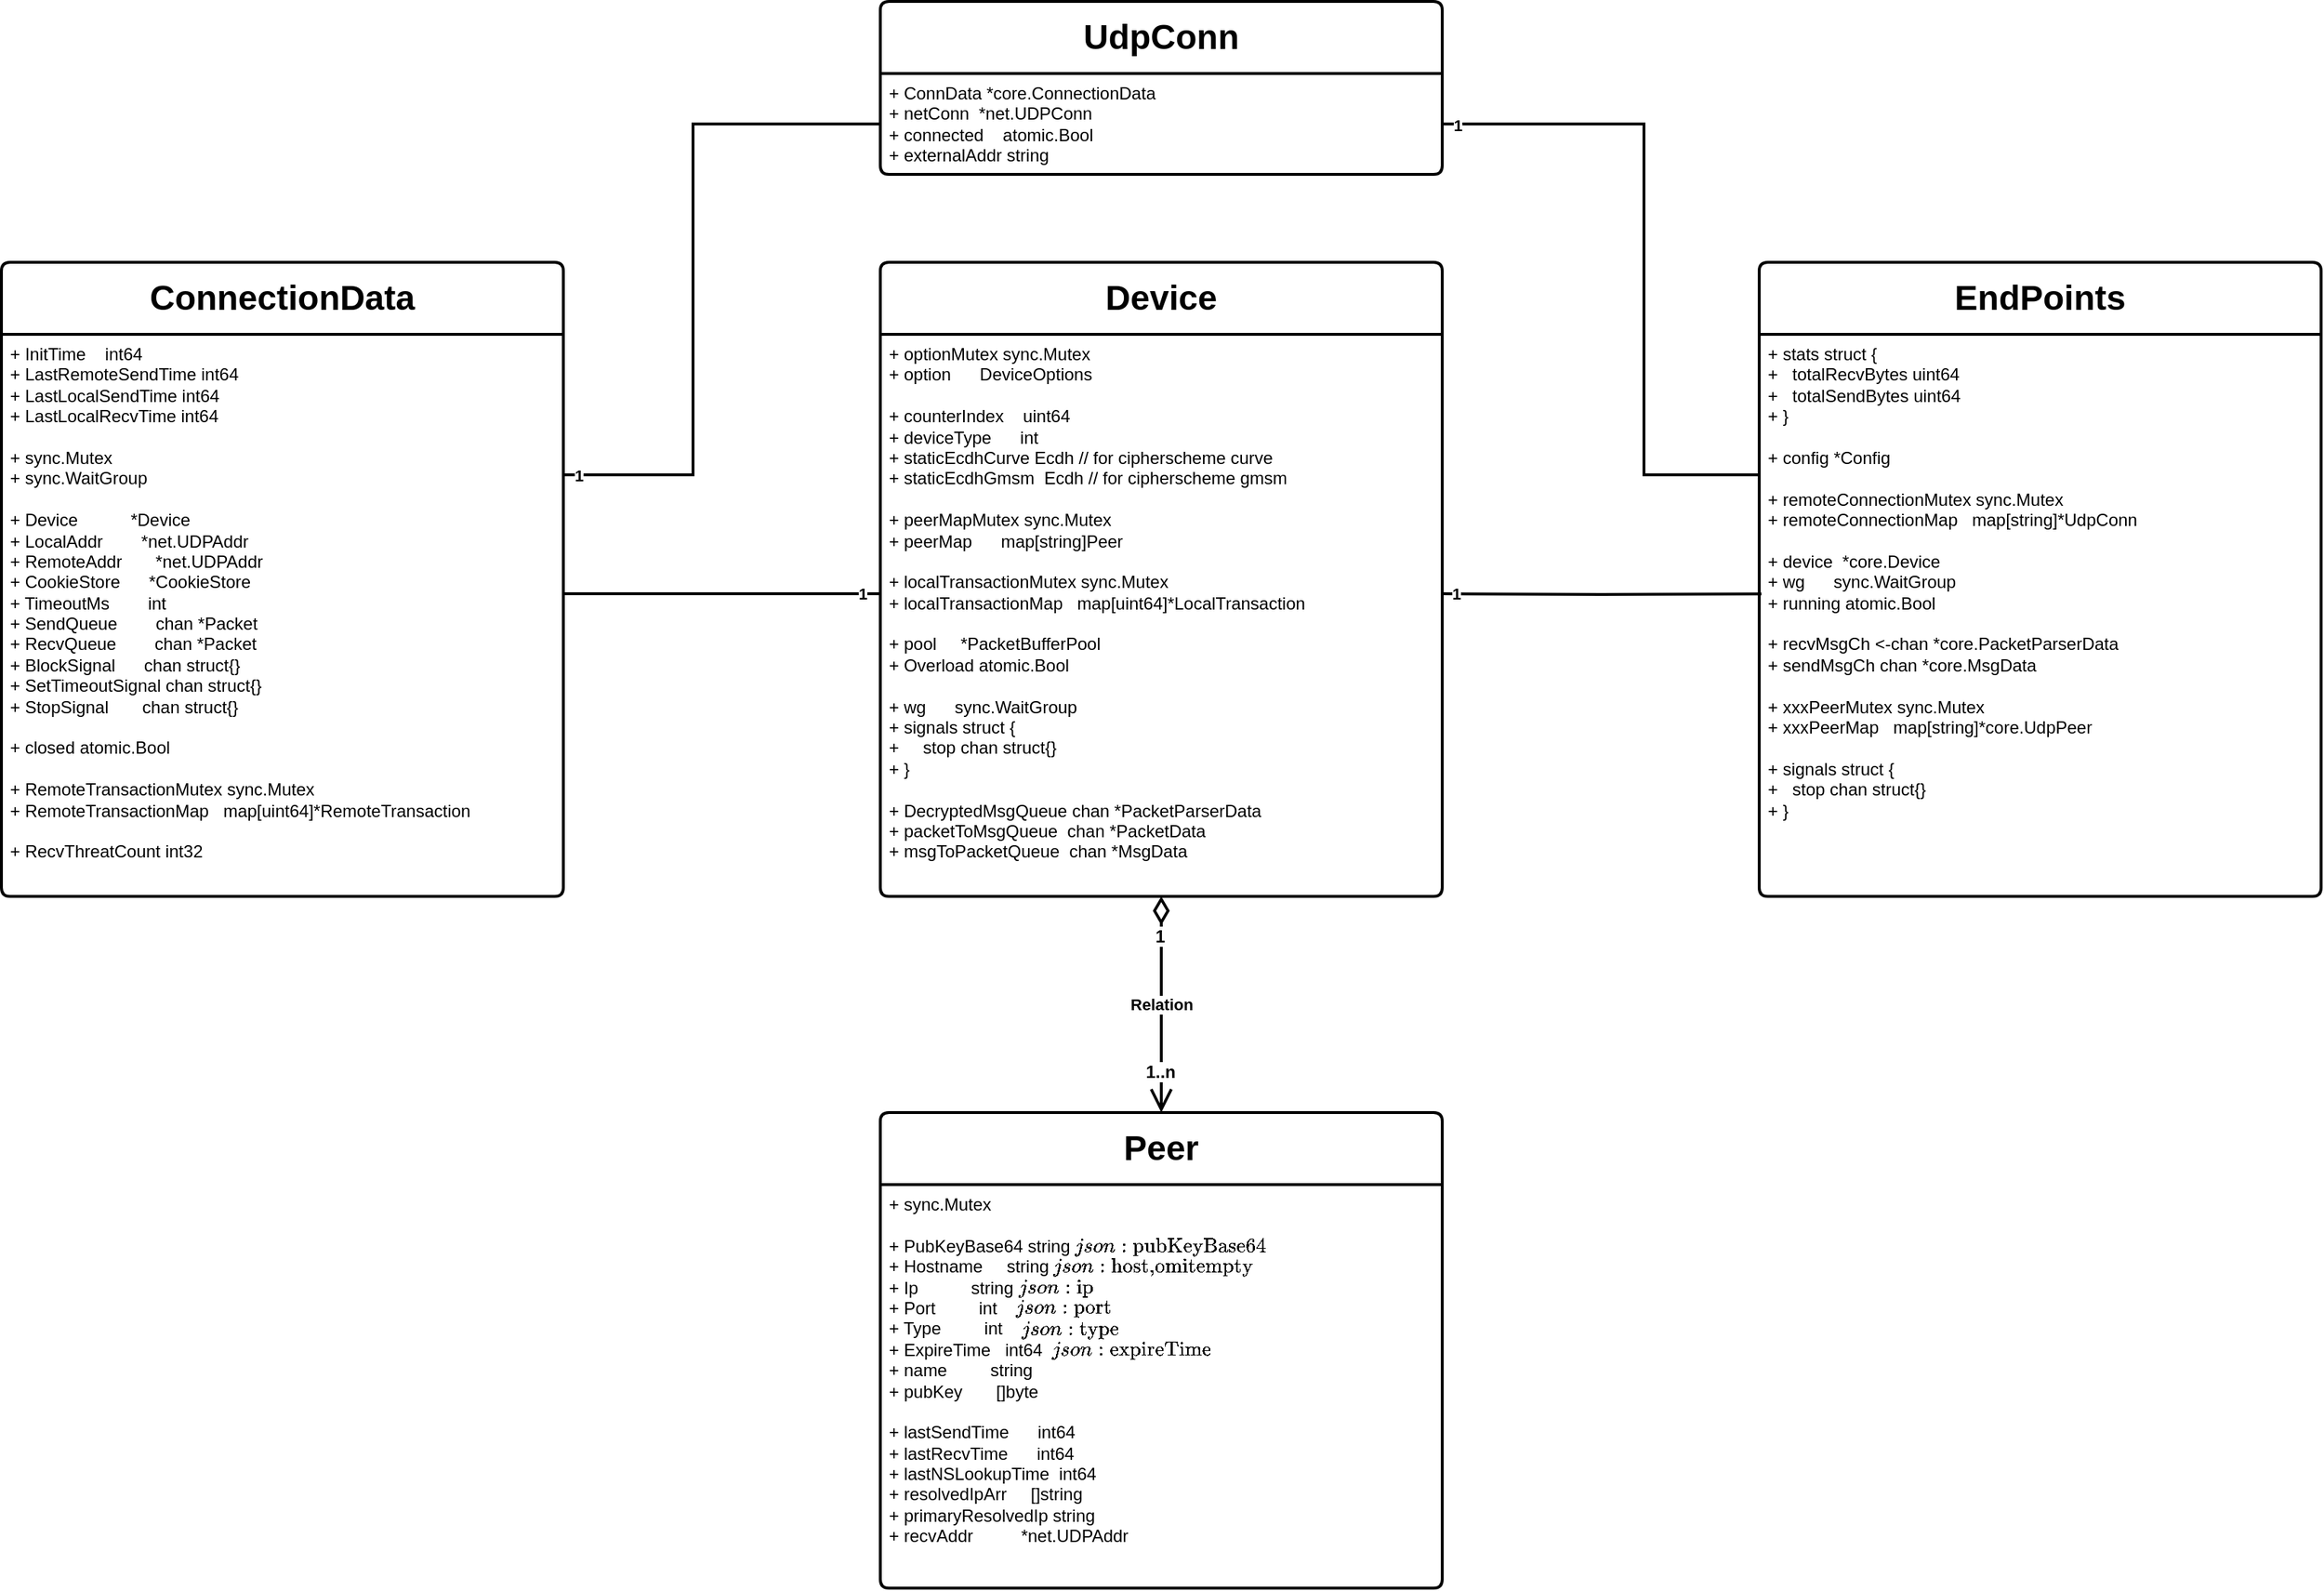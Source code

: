 <mxfile version="27.1.4" pages="3">
  <diagram name="existing architectrure" id="fGJeN8V92Lidl0LPt1Ot">
    <mxGraphModel dx="2220" dy="1223" grid="1" gridSize="10" guides="1" tooltips="1" connect="1" arrows="1" fold="1" page="1" pageScale="1" pageWidth="4681" pageHeight="3300" math="0" shadow="0">
      <root>
        <mxCell id="0" />
        <mxCell id="1" parent="0" />
        <mxCell id="aG8UcZv4t0vJflEihgxj-1" value="&lt;b&gt;&lt;font style=&quot;font-size: 24px;&quot;&gt;ConnectionData&lt;/font&gt;&lt;/b&gt;" style="swimlane;childLayout=stackLayout;horizontal=1;startSize=50;horizontalStack=0;rounded=1;fontSize=14;fontStyle=0;strokeWidth=2;resizeParent=0;resizeLast=1;shadow=0;dashed=0;align=center;arcSize=4;whiteSpace=wrap;html=1;" parent="1" vertex="1">
          <mxGeometry x="640" y="500" width="390" height="440" as="geometry" />
        </mxCell>
        <mxCell id="aG8UcZv4t0vJflEihgxj-2" value="&lt;font style=&quot;font-size: 12px;&quot;&gt;+ InitTime&amp;nbsp; &amp;nbsp; int64&lt;br&gt;+ LastRemoteSendTime int64&lt;br&gt;+ LastLocalSendTime int64&lt;/font&gt;&lt;div&gt;&lt;font style=&quot;font-size: 12px;&quot;&gt;+ LastLocalRecvTime int64&lt;/font&gt;&lt;/div&gt;&lt;div&gt;&lt;font style=&quot;font-size: 12px;&quot;&gt;&lt;br&gt;&lt;/font&gt;&lt;/div&gt;&lt;div&gt;&lt;font style=&quot;&quot;&gt;&lt;div style=&quot;&quot;&gt;+ sync.Mutex&lt;/div&gt;&lt;div style=&quot;&quot;&gt;+ sync.WaitGroup&lt;/div&gt;&lt;div style=&quot;&quot;&gt;&lt;br&gt;&lt;/div&gt;&lt;div style=&quot;&quot;&gt;+ Device&amp;nbsp; &amp;nbsp; &amp;nbsp; &amp;nbsp; &amp;nbsp; &amp;nbsp;*Device&lt;/div&gt;&lt;div style=&quot;&quot;&gt;+ LocalAddr&amp;nbsp; &amp;nbsp; &amp;nbsp; &amp;nbsp; *net.UDPAddr&lt;/div&gt;&lt;div style=&quot;&quot;&gt;+ RemoteAddr&amp;nbsp; &amp;nbsp; &amp;nbsp; &amp;nbsp;*net.UDPAddr&lt;/div&gt;&lt;div style=&quot;&quot;&gt;+ CookieStore&amp;nbsp; &amp;nbsp; &amp;nbsp; *CookieStore&lt;/div&gt;&lt;div style=&quot;&quot;&gt;+ TimeoutMs&amp;nbsp; &amp;nbsp; &amp;nbsp; &amp;nbsp; int&lt;/div&gt;&lt;div style=&quot;&quot;&gt;+ SendQueue&amp;nbsp; &amp;nbsp; &amp;nbsp; &amp;nbsp; chan *Packet&lt;/div&gt;&lt;div style=&quot;&quot;&gt;+ RecvQueue&amp;nbsp; &amp;nbsp; &amp;nbsp; &amp;nbsp; chan *Packet&lt;/div&gt;&lt;div style=&quot;&quot;&gt;+ BlockSignal&amp;nbsp; &amp;nbsp; &amp;nbsp; chan struct{}&lt;/div&gt;&lt;div style=&quot;&quot;&gt;+ SetTimeoutSignal chan struct{}&lt;/div&gt;&lt;div style=&quot;&quot;&gt;+ StopSignal&amp;nbsp; &amp;nbsp; &amp;nbsp; &amp;nbsp;chan struct{}&lt;/div&gt;&lt;div style=&quot;&quot;&gt;&lt;br&gt;&lt;/div&gt;&lt;div style=&quot;&quot;&gt;+ closed atomic.Bool&lt;/div&gt;&lt;div style=&quot;&quot;&gt;&lt;br&gt;&lt;/div&gt;&lt;div style=&quot;&quot;&gt;+ RemoteTransactionMutex sync.Mutex&lt;/div&gt;&lt;div style=&quot;&quot;&gt;+ RemoteTransactionMap&amp;nbsp; &amp;nbsp;map[uint64]*RemoteTransaction&lt;/div&gt;&lt;div style=&quot;&quot;&gt;&lt;br&gt;&lt;/div&gt;&lt;div style=&quot;&quot;&gt;+ RecvThreatCount int32&lt;/div&gt;&lt;/font&gt;&lt;/div&gt;" style="align=left;strokeColor=none;fillColor=none;spacingLeft=4;spacingRight=4;fontSize=12;verticalAlign=top;resizable=0;rotatable=0;part=1;html=1;whiteSpace=wrap;" parent="aG8UcZv4t0vJflEihgxj-1" vertex="1">
          <mxGeometry y="50" width="390" height="390" as="geometry" />
        </mxCell>
        <mxCell id="dzqzgqo6WXaDwN_nYjMx-5" value="&lt;b&gt;&lt;font style=&quot;font-size: 24px;&quot;&gt;Device&lt;/font&gt;&lt;/b&gt;" style="swimlane;childLayout=stackLayout;horizontal=1;startSize=50;horizontalStack=0;rounded=1;fontSize=14;fontStyle=0;strokeWidth=2;resizeParent=0;resizeLast=1;shadow=0;dashed=0;align=center;arcSize=4;whiteSpace=wrap;html=1;" vertex="1" parent="1">
          <mxGeometry x="1250" y="500" width="390" height="440" as="geometry" />
        </mxCell>
        <mxCell id="dzqzgqo6WXaDwN_nYjMx-6" value="&lt;div&gt;+ optionMutex sync.Mutex&lt;/div&gt;&lt;div&gt;+ option&amp;nbsp; &amp;nbsp; &amp;nbsp; DeviceOptions&lt;/div&gt;&lt;div&gt;&lt;br&gt;&lt;/div&gt;&lt;div&gt;+ counterIndex&amp;nbsp; &amp;nbsp; uint64&lt;/div&gt;&lt;div&gt;+ deviceType&amp;nbsp; &amp;nbsp; &amp;nbsp; int&lt;/div&gt;&lt;div&gt;+ staticEcdhCurve Ecdh // for cipherscheme curve&lt;/div&gt;&lt;div&gt;+ staticEcdhGmsm&amp;nbsp; Ecdh // for cipherscheme gmsm&lt;/div&gt;&lt;div&gt;&lt;br&gt;&lt;/div&gt;&lt;div&gt;+ peerMapMutex sync.Mutex&lt;/div&gt;&lt;div&gt;+ peerMap&amp;nbsp; &amp;nbsp; &amp;nbsp; map[string]Peer&lt;/div&gt;&lt;div&gt;&lt;br&gt;&lt;/div&gt;&lt;div&gt;+ localTransactionMutex sync.Mutex&lt;/div&gt;&lt;div&gt;+ localTransactionMap&amp;nbsp; &amp;nbsp;map[uint64]*LocalTransaction&lt;/div&gt;&lt;div&gt;&lt;br&gt;&lt;/div&gt;&lt;div&gt;+ pool&amp;nbsp; &amp;nbsp; &amp;nbsp;*PacketBufferPool&lt;/div&gt;&lt;div&gt;+ Overload atomic.Bool&lt;/div&gt;&lt;div&gt;&lt;br&gt;&lt;/div&gt;&lt;div&gt;+ wg&amp;nbsp; &amp;nbsp; &amp;nbsp; sync.WaitGroup&lt;/div&gt;&lt;div&gt;+ signals struct {&lt;/div&gt;&lt;div&gt;+&amp;nbsp; &amp;nbsp; &amp;nbsp;stop chan struct{}&lt;/div&gt;&lt;div&gt;+ }&lt;/div&gt;&lt;div&gt;&lt;br&gt;&lt;/div&gt;&lt;div&gt;+ DecryptedMsgQueue chan *PacketParserData&lt;/div&gt;&lt;div&gt;+ packetToMsgQueue&amp;nbsp; chan *PacketData&lt;/div&gt;&lt;div&gt;+ msgToPacketQueue&amp;nbsp; chan *MsgData&lt;/div&gt;" style="align=left;strokeColor=none;fillColor=none;spacingLeft=4;spacingRight=4;fontSize=12;verticalAlign=top;resizable=0;rotatable=0;part=1;html=1;whiteSpace=wrap;" vertex="1" parent="dzqzgqo6WXaDwN_nYjMx-5">
          <mxGeometry y="50" width="390" height="390" as="geometry" />
        </mxCell>
        <mxCell id="dzqzgqo6WXaDwN_nYjMx-7" value="&lt;b&gt;&lt;font style=&quot;font-size: 24px;&quot;&gt;Peer&lt;/font&gt;&lt;/b&gt;" style="swimlane;childLayout=stackLayout;horizontal=1;startSize=50;horizontalStack=0;rounded=1;fontSize=14;fontStyle=0;strokeWidth=2;resizeParent=0;resizeLast=1;shadow=0;dashed=0;align=center;arcSize=4;whiteSpace=wrap;html=1;" vertex="1" parent="1">
          <mxGeometry x="1250" y="1090" width="390" height="330" as="geometry" />
        </mxCell>
        <mxCell id="dzqzgqo6WXaDwN_nYjMx-8" value="&lt;div&gt;+ sync.Mutex&lt;/div&gt;&lt;div&gt;&lt;br&gt;&lt;/div&gt;&lt;div&gt;+ PubKeyBase64 string `json:&quot;pubKeyBase64&quot;`&lt;/div&gt;&lt;div&gt;+ Hostname&amp;nbsp; &amp;nbsp; &amp;nbsp;string `json:&quot;host,omitempty&quot;`&lt;/div&gt;&lt;div&gt;+ Ip&amp;nbsp; &amp;nbsp; &amp;nbsp; &amp;nbsp; &amp;nbsp; &amp;nbsp;string `json:&quot;ip&quot;`&lt;/div&gt;&lt;div&gt;+ Port&amp;nbsp; &amp;nbsp; &amp;nbsp; &amp;nbsp; &amp;nbsp;int&amp;nbsp; &amp;nbsp; `json:&quot;port&quot;`&lt;/div&gt;&lt;div&gt;+ Type&amp;nbsp; &amp;nbsp; &amp;nbsp; &amp;nbsp; &amp;nbsp;int&amp;nbsp; &amp;nbsp; `json:&quot;type&quot;`&lt;/div&gt;&lt;div&gt;+ ExpireTime&amp;nbsp; &amp;nbsp;int64&amp;nbsp; `json:&quot;expireTime&quot;`&lt;/div&gt;&lt;div&gt;+ name&amp;nbsp; &amp;nbsp; &amp;nbsp; &amp;nbsp; &amp;nbsp;string&lt;/div&gt;&lt;div&gt;+ pubKey&amp;nbsp; &amp;nbsp; &amp;nbsp; &amp;nbsp;[]byte&lt;/div&gt;&lt;div&gt;&lt;br&gt;&lt;/div&gt;&lt;div&gt;+ lastSendTime&amp;nbsp; &amp;nbsp; &amp;nbsp; int64&lt;/div&gt;&lt;div&gt;+ lastRecvTime&amp;nbsp; &amp;nbsp; &amp;nbsp; int64&lt;/div&gt;&lt;div&gt;+ lastNSLookupTime&amp;nbsp; int64&lt;/div&gt;&lt;div&gt;+ resolvedIpArr&amp;nbsp; &amp;nbsp; &amp;nbsp;[]string&lt;/div&gt;&lt;div&gt;+ primaryResolvedIp string&lt;/div&gt;&lt;div&gt;+ recvAddr&amp;nbsp; &amp;nbsp; &amp;nbsp; &amp;nbsp; &amp;nbsp; *net.UDPAddr&lt;/div&gt;" style="align=left;strokeColor=none;fillColor=none;spacingLeft=4;spacingRight=4;fontSize=12;verticalAlign=top;resizable=0;rotatable=0;part=1;html=1;whiteSpace=wrap;" vertex="1" parent="dzqzgqo6WXaDwN_nYjMx-7">
          <mxGeometry y="50" width="390" height="280" as="geometry" />
        </mxCell>
        <mxCell id="dzqzgqo6WXaDwN_nYjMx-15" value="&lt;b&gt;Relation&lt;/b&gt;" style="endArrow=open;html=1;endSize=12;startArrow=diamondThin;startSize=14;startFill=0;edgeStyle=orthogonalEdgeStyle;rounded=0;entryX=0.5;entryY=0;entryDx=0;entryDy=0;exitX=0.5;exitY=1;exitDx=0;exitDy=0;strokeWidth=2;" edge="1" parent="1" source="dzqzgqo6WXaDwN_nYjMx-6" target="dzqzgqo6WXaDwN_nYjMx-7">
          <mxGeometry relative="1" as="geometry">
            <mxPoint x="1080" y="820" as="sourcePoint" />
            <mxPoint x="1240" y="820" as="targetPoint" />
          </mxGeometry>
        </mxCell>
        <mxCell id="dzqzgqo6WXaDwN_nYjMx-16" value="&lt;b&gt;&lt;font style=&quot;font-size: 12px;&quot;&gt;1&lt;/font&gt;&lt;/b&gt;" style="edgeLabel;resizable=0;html=1;align=left;verticalAlign=top;" connectable="0" vertex="1" parent="dzqzgqo6WXaDwN_nYjMx-15">
          <mxGeometry x="-1" relative="1" as="geometry">
            <mxPoint x="-6" y="14" as="offset" />
          </mxGeometry>
        </mxCell>
        <mxCell id="dzqzgqo6WXaDwN_nYjMx-17" value="&lt;font style=&quot;font-size: 12px;&quot;&gt;&lt;b&gt;1..n&lt;/b&gt;&lt;/font&gt;" style="edgeLabel;resizable=0;html=1;align=right;verticalAlign=top;" connectable="0" vertex="1" parent="dzqzgqo6WXaDwN_nYjMx-15">
          <mxGeometry x="1" relative="1" as="geometry">
            <mxPoint x="10" y="-42" as="offset" />
          </mxGeometry>
        </mxCell>
        <mxCell id="dzqzgqo6WXaDwN_nYjMx-19" value="&lt;span style=&quot;font-size: 24px;&quot;&gt;&lt;b&gt;EndPoints&lt;/b&gt;&lt;/span&gt;" style="swimlane;childLayout=stackLayout;horizontal=1;startSize=50;horizontalStack=0;rounded=1;fontSize=14;fontStyle=0;strokeWidth=2;resizeParent=0;resizeLast=1;shadow=0;dashed=0;align=center;arcSize=4;whiteSpace=wrap;html=1;" vertex="1" parent="1">
          <mxGeometry x="1860" y="500" width="390" height="440" as="geometry" />
        </mxCell>
        <mxCell id="dzqzgqo6WXaDwN_nYjMx-20" value="&lt;div&gt;+ stats struct {&lt;/div&gt;&lt;div&gt;+&amp;nbsp; &amp;nbsp;totalRecvBytes uint64&lt;/div&gt;&lt;div&gt;+&amp;nbsp; &amp;nbsp;totalSendBytes uint64&lt;/div&gt;&lt;div&gt;+ }&lt;/div&gt;&lt;div&gt;&lt;br&gt;&lt;/div&gt;&lt;div&gt;+ config *Config&lt;/div&gt;&lt;div&gt;&lt;br&gt;&lt;/div&gt;&lt;div&gt;&lt;div&gt;+ remoteConnectionMutex sync.Mutex&lt;/div&gt;&lt;div&gt;+ remoteConnectionMap&amp;nbsp; &amp;nbsp;map[string]*UdpConn&lt;/div&gt;&lt;/div&gt;&lt;div&gt;&lt;br&gt;&lt;/div&gt;&lt;div&gt;+ device&amp;nbsp; *core.Device&lt;/div&gt;&lt;div&gt;+ wg&amp;nbsp; &amp;nbsp; &amp;nbsp; sync.WaitGroup&lt;/div&gt;&lt;div&gt;+ running atomic.Bool&lt;/div&gt;&lt;div&gt;&lt;br&gt;&lt;/div&gt;&lt;div&gt;+ recvMsgCh &amp;lt;-chan *core.PacketParserData&lt;/div&gt;&lt;div&gt;+ sendMsgCh chan *core.MsgData&lt;/div&gt;&lt;div&gt;&lt;br&gt;&lt;/div&gt;&lt;div&gt;+ xxxPeerMutex sync.Mutex&lt;/div&gt;&lt;div&gt;+ xxxPeerMap&amp;nbsp; &amp;nbsp;map[string]*core.UdpPeer&lt;/div&gt;&lt;div&gt;&lt;br&gt;&lt;/div&gt;&lt;div&gt;+ signals struct {&lt;/div&gt;&lt;div&gt;+&amp;nbsp; &amp;nbsp;stop chan struct{}&lt;/div&gt;&lt;div&gt;+ }&lt;/div&gt;" style="align=left;strokeColor=none;fillColor=none;spacingLeft=4;spacingRight=4;fontSize=12;verticalAlign=top;resizable=0;rotatable=0;part=1;html=1;whiteSpace=wrap;" vertex="1" parent="dzqzgqo6WXaDwN_nYjMx-19">
          <mxGeometry y="50" width="390" height="390" as="geometry" />
        </mxCell>
        <mxCell id="dzqzgqo6WXaDwN_nYjMx-36" value="" style="endArrow=none;html=1;edgeStyle=orthogonalEdgeStyle;rounded=0;entryX=0.004;entryY=0.462;entryDx=0;entryDy=0;entryPerimeter=0;strokeWidth=2;" edge="1" parent="1" target="dzqzgqo6WXaDwN_nYjMx-20">
          <mxGeometry relative="1" as="geometry">
            <mxPoint x="1640" y="730" as="sourcePoint" />
            <mxPoint x="1820" y="950" as="targetPoint" />
          </mxGeometry>
        </mxCell>
        <mxCell id="dzqzgqo6WXaDwN_nYjMx-37" value="&lt;b&gt;1&lt;/b&gt;" style="edgeLabel;resizable=0;html=1;align=left;verticalAlign=bottom;" connectable="0" vertex="1" parent="dzqzgqo6WXaDwN_nYjMx-36">
          <mxGeometry x="-1" relative="1" as="geometry">
            <mxPoint x="5" y="8" as="offset" />
          </mxGeometry>
        </mxCell>
        <mxCell id="dzqzgqo6WXaDwN_nYjMx-39" value="" style="endArrow=none;html=1;edgeStyle=orthogonalEdgeStyle;rounded=0;strokeWidth=2;" edge="1" parent="1">
          <mxGeometry relative="1" as="geometry">
            <mxPoint x="1030" y="730" as="sourcePoint" />
            <mxPoint x="1250" y="730" as="targetPoint" />
          </mxGeometry>
        </mxCell>
        <mxCell id="dzqzgqo6WXaDwN_nYjMx-40" value="&lt;b&gt;1&lt;/b&gt;" style="edgeLabel;resizable=0;html=1;align=left;verticalAlign=bottom;" connectable="0" vertex="1" parent="dzqzgqo6WXaDwN_nYjMx-39">
          <mxGeometry x="-1" relative="1" as="geometry">
            <mxPoint x="203" y="8" as="offset" />
          </mxGeometry>
        </mxCell>
        <mxCell id="dzqzgqo6WXaDwN_nYjMx-41" value="&lt;span style=&quot;font-size: 24px;&quot;&gt;&lt;b&gt;UdpConn&lt;/b&gt;&lt;/span&gt;" style="swimlane;childLayout=stackLayout;horizontal=1;startSize=50;horizontalStack=0;rounded=1;fontSize=14;fontStyle=0;strokeWidth=2;resizeParent=0;resizeLast=1;shadow=0;dashed=0;align=center;arcSize=4;whiteSpace=wrap;html=1;" vertex="1" parent="1">
          <mxGeometry x="1250" y="319" width="390" height="120" as="geometry" />
        </mxCell>
        <mxCell id="dzqzgqo6WXaDwN_nYjMx-42" value="&lt;div&gt;+ ConnData *core.ConnectionData&lt;/div&gt;&lt;div&gt;+ netConn&amp;nbsp; *net.UDPConn&lt;/div&gt;&lt;div&gt;+ connected&amp;nbsp; &amp;nbsp; atomic.Bool&lt;/div&gt;&lt;div&gt;+ externalAddr string&lt;/div&gt;" style="align=left;strokeColor=none;fillColor=none;spacingLeft=4;spacingRight=4;fontSize=12;verticalAlign=top;resizable=0;rotatable=0;part=1;html=1;whiteSpace=wrap;" vertex="1" parent="dzqzgqo6WXaDwN_nYjMx-41">
          <mxGeometry y="50" width="390" height="70" as="geometry" />
        </mxCell>
        <mxCell id="dzqzgqo6WXaDwN_nYjMx-48" value="" style="endArrow=none;html=1;edgeStyle=orthogonalEdgeStyle;rounded=0;entryX=0;entryY=0.25;entryDx=0;entryDy=0;strokeWidth=2;exitX=1;exitY=0.5;exitDx=0;exitDy=0;" edge="1" parent="1" source="dzqzgqo6WXaDwN_nYjMx-42" target="dzqzgqo6WXaDwN_nYjMx-20">
          <mxGeometry relative="1" as="geometry">
            <mxPoint x="1670" y="360" as="sourcePoint" />
            <mxPoint x="1892" y="360" as="targetPoint" />
            <Array as="points">
              <mxPoint x="1780" y="404" />
              <mxPoint x="1780" y="648" />
            </Array>
          </mxGeometry>
        </mxCell>
        <mxCell id="dzqzgqo6WXaDwN_nYjMx-49" value="&lt;b&gt;1&lt;/b&gt;" style="edgeLabel;resizable=0;html=1;align=left;verticalAlign=bottom;" connectable="0" vertex="1" parent="dzqzgqo6WXaDwN_nYjMx-48">
          <mxGeometry x="-1" relative="1" as="geometry">
            <mxPoint x="6" y="9" as="offset" />
          </mxGeometry>
        </mxCell>
        <mxCell id="dzqzgqo6WXaDwN_nYjMx-50" value="" style="endArrow=none;html=1;edgeStyle=orthogonalEdgeStyle;rounded=0;entryX=0;entryY=0.5;entryDx=0;entryDy=0;strokeWidth=2;exitX=1;exitY=0.25;exitDx=0;exitDy=0;" edge="1" parent="1" source="aG8UcZv4t0vJflEihgxj-2" target="dzqzgqo6WXaDwN_nYjMx-42">
          <mxGeometry relative="1" as="geometry">
            <mxPoint x="950" y="410" as="sourcePoint" />
            <mxPoint x="1172" y="410" as="targetPoint" />
            <Array as="points">
              <mxPoint x="1120" y="648" />
              <mxPoint x="1120" y="404" />
            </Array>
          </mxGeometry>
        </mxCell>
        <mxCell id="dzqzgqo6WXaDwN_nYjMx-51" value="&lt;b&gt;1&lt;/b&gt;" style="edgeLabel;resizable=0;html=1;align=left;verticalAlign=bottom;" connectable="0" vertex="1" parent="dzqzgqo6WXaDwN_nYjMx-50">
          <mxGeometry x="-1" relative="1" as="geometry">
            <mxPoint x="6" y="9" as="offset" />
          </mxGeometry>
        </mxCell>
      </root>
    </mxGraphModel>
  </diagram>
  <diagram id="trHkUAwetlSDXL33Kycs" name="piyata">
    <mxGraphModel dx="1554" dy="856" grid="1" gridSize="10" guides="1" tooltips="1" connect="1" arrows="1" fold="1" page="1" pageScale="1" pageWidth="4681" pageHeight="3300" math="0" shadow="0">
      <root>
        <mxCell id="0" />
        <mxCell id="1" parent="0" />
        <mxCell id="Ycj9u1WiCVWly4eXTi7b-3" style="edgeStyle=orthogonalEdgeStyle;rounded=0;orthogonalLoop=1;jettySize=auto;html=1;exitX=0.5;exitY=1;exitDx=0;exitDy=0;entryX=0.5;entryY=0;entryDx=0;entryDy=0;" parent="1" source="Ycj9u1WiCVWly4eXTi7b-1" target="Ycj9u1WiCVWly4eXTi7b-2" edge="1">
          <mxGeometry relative="1" as="geometry" />
        </mxCell>
        <mxCell id="Ycj9u1WiCVWly4eXTi7b-1" value="&lt;div&gt;&lt;font style=&quot;font-size: 14px;&quot;&gt;type Acceptor interface {&lt;/font&gt;&lt;/div&gt;&lt;div&gt;&lt;span style=&quot;white-space: normal;&quot;&gt;&lt;font style=&quot;font-size: 14px;&quot;&gt;&lt;span style=&quot;white-space:pre&quot;&gt;&#x9;&lt;/span&gt;ListenAndServe()&lt;/font&gt;&lt;/span&gt;&lt;/div&gt;&lt;div&gt;&lt;span style=&quot;white-space: normal;&quot;&gt;&lt;font style=&quot;font-size: 14px;&quot;&gt;&lt;span style=&quot;white-space:pre&quot;&gt;&#x9;&lt;/span&gt;Stop()&lt;/font&gt;&lt;/span&gt;&lt;/div&gt;&lt;div&gt;&lt;span style=&quot;white-space: normal;&quot;&gt;&lt;font style=&quot;font-size: 14px;&quot;&gt;&lt;span style=&quot;white-space:pre&quot;&gt;&#x9;&lt;/span&gt;GetAddr() string&lt;/font&gt;&lt;/span&gt;&lt;/div&gt;&lt;div&gt;&lt;span style=&quot;white-space: normal;&quot;&gt;&lt;font style=&quot;font-size: 14px;&quot;&gt;&lt;span style=&quot;white-space:pre&quot;&gt;&#x9;&lt;/span&gt;GetConnChan() chan PlayerConn&lt;/font&gt;&lt;/span&gt;&lt;/div&gt;&lt;div&gt;&lt;span style=&quot;white-space: normal;&quot;&gt;&lt;font style=&quot;font-size: 14px;&quot;&gt;&lt;span style=&quot;white-space:pre&quot;&gt;&#x9;&lt;/span&gt;EnableProxyProtocol()&lt;/font&gt;&lt;/span&gt;&lt;/div&gt;&lt;div&gt;&lt;span style=&quot;white-space: normal;&quot;&gt;&lt;font style=&quot;font-size: 14px;&quot;&gt;&lt;span style=&quot;white-space:pre&quot;&gt;&#x9;&lt;/span&gt;IsRunning() bool&lt;/font&gt;&lt;/span&gt;&lt;/div&gt;&lt;div&gt;&lt;span style=&quot;white-space: normal;&quot;&gt;&lt;font style=&quot;font-size: 14px;&quot;&gt;&lt;span style=&quot;white-space:pre&quot;&gt;&#x9;&lt;/span&gt;GetConfiguredAddress() string&lt;/font&gt;&lt;/span&gt;&lt;/div&gt;&lt;div&gt;&lt;font style=&quot;font-size: 14px;&quot;&gt;}&lt;/font&gt;&lt;/div&gt;" style="rounded=0;whiteSpace=wrap;html=1;fillColor=none;align=left;" parent="1" vertex="1">
          <mxGeometry x="650" y="740" width="260" height="170" as="geometry" />
        </mxCell>
        <mxCell id="Ycj9u1WiCVWly4eXTi7b-5" style="edgeStyle=orthogonalEdgeStyle;rounded=0;orthogonalLoop=1;jettySize=auto;html=1;exitX=1;exitY=0.5;exitDx=0;exitDy=0;" parent="1" source="Ycj9u1WiCVWly4eXTi7b-2" target="Ycj9u1WiCVWly4eXTi7b-4" edge="1">
          <mxGeometry relative="1" as="geometry" />
        </mxCell>
        <mxCell id="Ycj9u1WiCVWly4eXTi7b-2" value="&lt;div&gt;&lt;span style=&quot;font-size: 14px;&quot;&gt;type PlayerConn interface {&lt;/span&gt;&lt;/div&gt;&lt;div&gt;&lt;span style=&quot;font-size: 14px; white-space: normal;&quot;&gt;&lt;span style=&quot;white-space:pre&quot;&gt;&#x9;&lt;/span&gt;GetNextMessage() (b []byte, err error)&lt;/span&gt;&lt;/div&gt;&lt;div&gt;&lt;span style=&quot;font-size: 14px; white-space: normal;&quot;&gt;&lt;span style=&quot;white-space:pre&quot;&gt;&#x9;&lt;/span&gt;RemoteAddr() net.Addr&lt;/span&gt;&lt;/div&gt;&lt;div&gt;&lt;span style=&quot;font-size: 14px; white-space: normal;&quot;&gt;&lt;span style=&quot;white-space:pre&quot;&gt;&#x9;&lt;/span&gt;net.Conn&lt;/span&gt;&lt;/div&gt;&lt;div&gt;&lt;span style=&quot;font-size: 14px;&quot;&gt;}&lt;/span&gt;&lt;/div&gt;" style="rounded=0;whiteSpace=wrap;html=1;fillColor=none;align=left;" parent="1" vertex="1">
          <mxGeometry x="650" y="970" width="260" height="120" as="geometry" />
        </mxCell>
        <mxCell id="Ycj9u1WiCVWly4eXTi7b-10" style="edgeStyle=orthogonalEdgeStyle;rounded=0;orthogonalLoop=1;jettySize=auto;html=1;exitX=0.5;exitY=1;exitDx=0;exitDy=0;entryX=0.5;entryY=0;entryDx=0;entryDy=0;" parent="1" source="Ycj9u1WiCVWly4eXTi7b-4" target="Ycj9u1WiCVWly4eXTi7b-8" edge="1">
          <mxGeometry relative="1" as="geometry" />
        </mxCell>
        <mxCell id="Ycj9u1WiCVWly4eXTi7b-4" value="&lt;div&gt;&lt;span style=&quot;font-size: 14px;&quot;&gt;Agent interface {&lt;/span&gt;&lt;/div&gt;&lt;div&gt;&lt;span style=&quot;font-size: 14px; white-space: normal;&quot;&gt;&lt;span style=&quot;white-space:pre&quot;&gt;&#x9;&lt;/span&gt;GetSession() session.Session&lt;/span&gt;&lt;/div&gt;&lt;div&gt;&lt;span style=&quot;font-size: 14px; white-space: normal;&quot;&gt;&lt;span style=&quot;white-space:pre&quot;&gt;&#x9;&lt;/span&gt;Push(route string, v interface{}) error&lt;/span&gt;&lt;/div&gt;&lt;div&gt;&lt;span style=&quot;font-size: 14px; white-space: normal;&quot;&gt;&lt;span style=&quot;white-space:pre&quot;&gt;&#x9;&lt;/span&gt;ResponseMID(ctx context.Context, mid uint, v interface{}, isError ...bool) error&lt;/span&gt;&lt;/div&gt;&lt;div&gt;&lt;span style=&quot;font-size: 14px; white-space: normal;&quot;&gt;&lt;span style=&quot;white-space:pre&quot;&gt;&#x9;&lt;/span&gt;Close() error&lt;/span&gt;&lt;/div&gt;&lt;div&gt;&lt;span style=&quot;font-size: 14px; white-space: normal;&quot;&gt;&lt;span style=&quot;white-space:pre&quot;&gt;&#x9;&lt;/span&gt;RemoteAddr() net.Addr&lt;/span&gt;&lt;/div&gt;&lt;div&gt;&lt;span style=&quot;font-size: 14px; white-space: normal;&quot;&gt;&lt;span style=&quot;white-space:pre&quot;&gt;&#x9;&lt;/span&gt;String() string&lt;/span&gt;&lt;/div&gt;&lt;div&gt;&lt;span style=&quot;font-size: 14px; white-space: normal;&quot;&gt;&lt;span style=&quot;white-space:pre&quot;&gt;&#x9;&lt;/span&gt;GetStatus() int32&lt;/span&gt;&lt;/div&gt;&lt;div&gt;&lt;span style=&quot;font-size: 14px; white-space: normal;&quot;&gt;&lt;span style=&quot;white-space:pre&quot;&gt;&#x9;&lt;/span&gt;Kick(ctx context.Context) error&lt;/span&gt;&lt;/div&gt;&lt;div&gt;&lt;span style=&quot;font-size: 14px; white-space: normal;&quot;&gt;&lt;span style=&quot;white-space:pre&quot;&gt;&#x9;&lt;/span&gt;SetLastAt()&lt;/span&gt;&lt;/div&gt;&lt;div&gt;&lt;span style=&quot;font-size: 14px; white-space: normal;&quot;&gt;&lt;span style=&quot;white-space:pre&quot;&gt;&#x9;&lt;/span&gt;SetStatus(state int32)&lt;/span&gt;&lt;/div&gt;&lt;div&gt;&lt;span style=&quot;font-size: 14px; white-space: normal;&quot;&gt;&lt;span style=&quot;white-space:pre&quot;&gt;&#x9;&lt;/span&gt;Handle()&lt;/span&gt;&lt;/div&gt;&lt;div&gt;&lt;span style=&quot;font-size: 14px; white-space: normal;&quot;&gt;&lt;span style=&quot;white-space:pre&quot;&gt;&#x9;&lt;/span&gt;IPVersion() string&lt;/span&gt;&lt;/div&gt;&lt;div&gt;&lt;span style=&quot;font-size: 14px; white-space: normal;&quot;&gt;&lt;span style=&quot;white-space:pre&quot;&gt;&#x9;&lt;/span&gt;SendHandshakeResponse() error&lt;/span&gt;&lt;/div&gt;&lt;div&gt;&lt;span style=&quot;font-size: 14px; white-space: normal;&quot;&gt;&lt;span style=&quot;white-space:pre&quot;&gt;&#x9;&lt;/span&gt;SendHandshakeErrorResponse() error&lt;/span&gt;&lt;/div&gt;&lt;div&gt;&lt;span style=&quot;font-size: 14px; white-space: normal;&quot;&gt;&lt;span style=&quot;white-space:pre&quot;&gt;&#x9;&lt;/span&gt;SendRequest(ctx context.Context, serverID, route string, v interface{}) (*protos.Response, error)&lt;/span&gt;&lt;/div&gt;&lt;div&gt;&lt;span style=&quot;font-size: 14px; white-space: normal;&quot;&gt;&lt;span style=&quot;white-space:pre&quot;&gt;&#x9;&lt;/span&gt;AnswerWithError(ctx context.Context, mid uint, err error)&lt;/span&gt;&lt;/div&gt;&lt;div&gt;&lt;span style=&quot;font-size: 14px;&quot;&gt;}&lt;/span&gt;&lt;/div&gt;" style="rounded=0;whiteSpace=wrap;html=1;fillColor=none;align=left;" parent="1" vertex="1">
          <mxGeometry x="1030" y="875" width="640" height="310" as="geometry" />
        </mxCell>
        <mxCell id="Ycj9u1WiCVWly4eXTi7b-9" style="edgeStyle=orthogonalEdgeStyle;rounded=0;orthogonalLoop=1;jettySize=auto;html=1;exitX=-0.006;exitY=0.952;exitDx=0;exitDy=0;entryX=1;entryY=0.5;entryDx=0;entryDy=0;exitPerimeter=0;" parent="1" source="Ycj9u1WiCVWly4eXTi7b-6" target="Ycj9u1WiCVWly4eXTi7b-8" edge="1">
          <mxGeometry relative="1" as="geometry" />
        </mxCell>
        <mxCell id="Ycj9u1WiCVWly4eXTi7b-6" value="&lt;div&gt;&lt;span style=&quot;font-size: 14px;&quot;&gt;type Session interface {&lt;/span&gt;&lt;/div&gt;&lt;div&gt;&lt;span style=&quot;font-size: 14px; white-space: normal;&quot;&gt;&lt;span style=&quot;white-space:pre&quot;&gt;&#x9;&lt;/span&gt;GetOnCloseCallbacks() []func()&lt;/span&gt;&lt;/div&gt;&lt;div&gt;&lt;span style=&quot;font-size: 14px; white-space: normal;&quot;&gt;&lt;span style=&quot;white-space:pre&quot;&gt;&#x9;&lt;/span&gt;GetIsFrontend() bool&lt;/span&gt;&lt;/div&gt;&lt;div&gt;&lt;span style=&quot;font-size: 14px; white-space: normal;&quot;&gt;&lt;span style=&quot;white-space:pre&quot;&gt;&#x9;&lt;/span&gt;GetSubscriptions() []*nats.Subscription&lt;/span&gt;&lt;/div&gt;&lt;div&gt;&lt;span style=&quot;font-size: 14px; white-space: normal;&quot;&gt;&lt;span style=&quot;white-space:pre&quot;&gt;&#x9;&lt;/span&gt;SetOnCloseCallbacks(callbacks []func())&lt;/span&gt;&lt;/div&gt;&lt;div&gt;&lt;span style=&quot;font-size: 14px; white-space: normal;&quot;&gt;&lt;span style=&quot;white-space:pre&quot;&gt;&#x9;&lt;/span&gt;SetIsFrontend(isFrontend bool)&lt;/span&gt;&lt;/div&gt;&lt;div&gt;&lt;span style=&quot;font-size: 14px; white-space: normal;&quot;&gt;&lt;span style=&quot;white-space:pre&quot;&gt;&#x9;&lt;/span&gt;SetSubscriptions(subscriptions []*nats.Subscription)&lt;/span&gt;&lt;/div&gt;&lt;div&gt;&lt;span style=&quot;font-size: 14px; white-space: normal;&quot;&gt;&lt;span style=&quot;white-space:pre&quot;&gt;&#x9;&lt;/span&gt;HasRequestsInFlight() bool&lt;/span&gt;&lt;/div&gt;&lt;div&gt;&lt;span style=&quot;font-size: 14px; white-space: normal;&quot;&gt;&lt;span style=&quot;white-space:pre&quot;&gt;&#x9;&lt;/span&gt;GetRequestsInFlight() ReqInFlight&lt;/span&gt;&lt;/div&gt;&lt;div&gt;&lt;span style=&quot;font-size: 14px; white-space: normal;&quot;&gt;&lt;span style=&quot;white-space:pre&quot;&gt;&#x9;&lt;/span&gt;SetRequestInFlight(reqID string, reqData string, inFlight bool)&lt;/span&gt;&lt;/div&gt;&lt;div&gt;&lt;span style=&quot;font-size: 14px;&quot;&gt;&lt;br&gt;&lt;/span&gt;&lt;/div&gt;&lt;div&gt;&lt;span style=&quot;font-size: 14px; white-space: normal;&quot;&gt;&lt;span style=&quot;white-space:pre&quot;&gt;&#x9;&lt;/span&gt;Push(route string, v interface{}) error&lt;/span&gt;&lt;/div&gt;&lt;div&gt;&lt;span style=&quot;font-size: 14px; white-space: normal;&quot;&gt;&lt;span style=&quot;white-space:pre&quot;&gt;&#x9;&lt;/span&gt;ResponseMID(ctx context.Context, mid uint, v interface{}, err ...bool) error&lt;/span&gt;&lt;/div&gt;&lt;div&gt;&lt;span style=&quot;font-size: 14px; white-space: normal;&quot;&gt;&lt;span style=&quot;white-space:pre&quot;&gt;&#x9;&lt;/span&gt;ID() int64&lt;/span&gt;&lt;/div&gt;&lt;div&gt;&lt;span style=&quot;font-size: 14px; white-space: normal;&quot;&gt;&lt;span style=&quot;white-space:pre&quot;&gt;&#x9;&lt;/span&gt;UID() string&lt;/span&gt;&lt;/div&gt;&lt;div&gt;&lt;span style=&quot;font-size: 14px; white-space: normal;&quot;&gt;&lt;span style=&quot;white-space:pre&quot;&gt;&#x9;&lt;/span&gt;GetData() map[string]interface{}&lt;/span&gt;&lt;/div&gt;&lt;div&gt;&lt;span style=&quot;font-size: 14px; white-space: normal;&quot;&gt;&lt;span style=&quot;white-space:pre&quot;&gt;&#x9;&lt;/span&gt;SetData(data map[string]interface{}) error&lt;/span&gt;&lt;/div&gt;&lt;div&gt;&lt;span style=&quot;font-size: 14px; white-space: normal;&quot;&gt;&lt;span style=&quot;white-space:pre&quot;&gt;&#x9;&lt;/span&gt;GetDataEncoded() []byte&lt;/span&gt;&lt;/div&gt;&lt;div&gt;&lt;span style=&quot;font-size: 14px; white-space: normal;&quot;&gt;&lt;span style=&quot;white-space:pre&quot;&gt;&#x9;&lt;/span&gt;SetDataEncoded(encodedData []byte) error&lt;/span&gt;&lt;/div&gt;&lt;div&gt;&lt;span style=&quot;font-size: 14px; white-space: normal;&quot;&gt;&lt;span style=&quot;white-space:pre&quot;&gt;&#x9;&lt;/span&gt;SetFrontendData(frontendID string, frontendSessionID int64)&lt;/span&gt;&lt;/div&gt;&lt;div&gt;&lt;span style=&quot;font-size: 14px; white-space: normal;&quot;&gt;&lt;span style=&quot;white-space:pre&quot;&gt;&#x9;&lt;/span&gt;Bind(ctx context.Context, uid string) error&lt;/span&gt;&lt;/div&gt;&lt;div&gt;&lt;span style=&quot;font-size: 14px; white-space: normal;&quot;&gt;&lt;span style=&quot;white-space:pre&quot;&gt;&#x9;&lt;/span&gt;Kick(ctx context.Context) error&lt;/span&gt;&lt;/div&gt;&lt;div&gt;&lt;span style=&quot;font-size: 14px; white-space: normal;&quot;&gt;&lt;span style=&quot;white-space:pre&quot;&gt;&#x9;&lt;/span&gt;OnClose(c func()) error&lt;/span&gt;&lt;/div&gt;&lt;div&gt;&lt;span style=&quot;font-size: 14px; white-space: normal;&quot;&gt;&lt;span style=&quot;white-space:pre&quot;&gt;&#x9;&lt;/span&gt;Close()&lt;/span&gt;&lt;/div&gt;&lt;div&gt;&lt;span style=&quot;font-size: 14px; white-space: normal;&quot;&gt;&lt;span style=&quot;white-space:pre&quot;&gt;&#x9;&lt;/span&gt;RemoteAddr() net.Addr&lt;/span&gt;&lt;/div&gt;&lt;div&gt;&lt;span style=&quot;font-size: 14px; white-space: normal;&quot;&gt;&lt;span style=&quot;white-space:pre&quot;&gt;&#x9;&lt;/span&gt;Remove(key string) error&lt;/span&gt;&lt;/div&gt;&lt;div&gt;&lt;span style=&quot;font-size: 14px; white-space: normal;&quot;&gt;&lt;span style=&quot;white-space:pre&quot;&gt;&#x9;&lt;/span&gt;Set(key string, value interface{}) error&lt;/span&gt;&lt;/div&gt;&lt;div&gt;&lt;span style=&quot;font-size: 14px; white-space: normal;&quot;&gt;&lt;span style=&quot;white-space:pre&quot;&gt;&#x9;&lt;/span&gt;HasKey(key string) bool&lt;/span&gt;&lt;/div&gt;&lt;div&gt;&lt;span style=&quot;font-size: 14px; white-space: normal;&quot;&gt;&lt;span style=&quot;white-space:pre&quot;&gt;&#x9;&lt;/span&gt;Get(key string) interface{}&lt;/span&gt;&lt;/div&gt;&lt;div&gt;&lt;span style=&quot;font-size: 14px; white-space: normal;&quot;&gt;&lt;span style=&quot;white-space:pre&quot;&gt;&#x9;&lt;/span&gt;Int(key string) int&lt;/span&gt;&lt;/div&gt;&lt;div&gt;&lt;span style=&quot;font-size: 14px; white-space: normal;&quot;&gt;&lt;span style=&quot;white-space:pre&quot;&gt;&#x9;&lt;/span&gt;Int8(key string) int8&lt;/span&gt;&lt;/div&gt;&lt;div&gt;&lt;span style=&quot;font-size: 14px; white-space: normal;&quot;&gt;&lt;span style=&quot;white-space:pre&quot;&gt;&#x9;&lt;/span&gt;Int16(key string) int16&lt;/span&gt;&lt;/div&gt;&lt;div&gt;&lt;span style=&quot;font-size: 14px; white-space: normal;&quot;&gt;&lt;span style=&quot;white-space:pre&quot;&gt;&#x9;&lt;/span&gt;Int32(key string) int32&lt;/span&gt;&lt;/div&gt;&lt;div&gt;&lt;span style=&quot;font-size: 14px; white-space: normal;&quot;&gt;&lt;span style=&quot;white-space:pre&quot;&gt;&#x9;&lt;/span&gt;Int64(key string) int64&lt;/span&gt;&lt;/div&gt;&lt;div&gt;&lt;span style=&quot;font-size: 14px; white-space: normal;&quot;&gt;&lt;span style=&quot;white-space:pre&quot;&gt;&#x9;&lt;/span&gt;Uint(key string) uint&lt;/span&gt;&lt;/div&gt;&lt;div&gt;&lt;span style=&quot;font-size: 14px; white-space: normal;&quot;&gt;&lt;span style=&quot;white-space:pre&quot;&gt;&#x9;&lt;/span&gt;Uint8(key string) uint8&lt;/span&gt;&lt;/div&gt;&lt;div&gt;&lt;span style=&quot;font-size: 14px; white-space: normal;&quot;&gt;&lt;span style=&quot;white-space:pre&quot;&gt;&#x9;&lt;/span&gt;Uint16(key string) uint16&lt;/span&gt;&lt;/div&gt;&lt;div&gt;&lt;span style=&quot;font-size: 14px; white-space: normal;&quot;&gt;&lt;span style=&quot;white-space:pre&quot;&gt;&#x9;&lt;/span&gt;Uint32(key string) uint32&lt;/span&gt;&lt;/div&gt;&lt;div&gt;&lt;span style=&quot;font-size: 14px; white-space: normal;&quot;&gt;&lt;span style=&quot;white-space:pre&quot;&gt;&#x9;&lt;/span&gt;Uint64(key string) uint64&lt;/span&gt;&lt;/div&gt;&lt;div&gt;&lt;span style=&quot;font-size: 14px; white-space: normal;&quot;&gt;&lt;span style=&quot;white-space:pre&quot;&gt;&#x9;&lt;/span&gt;Float32(key string) float32&lt;/span&gt;&lt;/div&gt;&lt;div&gt;&lt;span style=&quot;font-size: 14px; white-space: normal;&quot;&gt;&lt;span style=&quot;white-space:pre&quot;&gt;&#x9;&lt;/span&gt;Float64(key string) float64&lt;/span&gt;&lt;/div&gt;&lt;div&gt;&lt;span style=&quot;font-size: 14px; white-space: normal;&quot;&gt;&lt;span style=&quot;white-space:pre&quot;&gt;&#x9;&lt;/span&gt;String(key string) string&lt;/span&gt;&lt;/div&gt;&lt;div&gt;&lt;span style=&quot;font-size: 14px; white-space: normal;&quot;&gt;&lt;span style=&quot;white-space:pre&quot;&gt;&#x9;&lt;/span&gt;Value(key string) interface{}&lt;/span&gt;&lt;/div&gt;&lt;div&gt;&lt;span style=&quot;font-size: 14px; white-space: normal;&quot;&gt;&lt;span style=&quot;white-space:pre&quot;&gt;&#x9;&lt;/span&gt;PushToFront(ctx context.Context) error&lt;/span&gt;&lt;/div&gt;&lt;div&gt;&lt;span style=&quot;font-size: 14px; white-space: normal;&quot;&gt;&lt;span style=&quot;white-space:pre&quot;&gt;&#x9;&lt;/span&gt;Clear()&lt;/span&gt;&lt;/div&gt;&lt;div&gt;&lt;span style=&quot;font-size: 14px; white-space: normal;&quot;&gt;&lt;span style=&quot;white-space:pre&quot;&gt;&#x9;&lt;/span&gt;SetHandshakeData(data *HandshakeData)&lt;/span&gt;&lt;/div&gt;&lt;div&gt;&lt;span style=&quot;font-size: 14px; white-space: normal;&quot;&gt;&lt;span style=&quot;white-space:pre&quot;&gt;&#x9;&lt;/span&gt;GetHandshakeData() *HandshakeData&lt;/span&gt;&lt;/div&gt;&lt;div&gt;&lt;span style=&quot;font-size: 14px; white-space: normal;&quot;&gt;&lt;span style=&quot;white-space:pre&quot;&gt;&#x9;&lt;/span&gt;ValidateHandshake(data *HandshakeData) error&lt;/span&gt;&lt;/div&gt;&lt;div&gt;&lt;span style=&quot;font-size: 14px; white-space: normal;&quot;&gt;&lt;span style=&quot;white-space:pre&quot;&gt;&#x9;&lt;/span&gt;GetHandshakeValidators() map[string]func(data *HandshakeData) error&lt;/span&gt;&lt;/div&gt;&lt;div&gt;&lt;span style=&quot;font-size: 14px;&quot;&gt;}&lt;/span&gt;&lt;/div&gt;" style="rounded=0;whiteSpace=wrap;html=1;fillColor=none;align=left;" parent="1" vertex="1">
          <mxGeometry x="2010" y="631" width="660" height="850" as="geometry" />
        </mxCell>
        <mxCell id="Ycj9u1WiCVWly4eXTi7b-7" style="edgeStyle=orthogonalEdgeStyle;rounded=0;orthogonalLoop=1;jettySize=auto;html=1;exitX=1;exitY=0.5;exitDx=0;exitDy=0;entryX=0;entryY=0.469;entryDx=0;entryDy=0;entryPerimeter=0;" parent="1" source="Ycj9u1WiCVWly4eXTi7b-4" target="Ycj9u1WiCVWly4eXTi7b-6" edge="1">
          <mxGeometry relative="1" as="geometry" />
        </mxCell>
        <mxCell id="Ycj9u1WiCVWly4eXTi7b-8" value="&lt;div&gt;&lt;span style=&quot;font-size: 14px;&quot;&gt;type NetworkEntity interface {&lt;/span&gt;&lt;/div&gt;&lt;div&gt;&lt;span style=&quot;font-size: 14px; white-space: normal;&quot;&gt;&lt;span style=&quot;white-space:pre&quot;&gt;&#x9;&lt;/span&gt;Push(route string, v interface{}) error&lt;/span&gt;&lt;/div&gt;&lt;div&gt;&lt;span style=&quot;font-size: 14px; white-space: normal;&quot;&gt;&lt;span style=&quot;white-space:pre&quot;&gt;&#x9;&lt;/span&gt;ResponseMID(ctx context.Context, mid uint, v interface{}, isError ...bool) error&lt;/span&gt;&lt;/div&gt;&lt;div&gt;&lt;span style=&quot;font-size: 14px; white-space: normal;&quot;&gt;&lt;span style=&quot;white-space:pre&quot;&gt;&#x9;&lt;/span&gt;Close() error&lt;/span&gt;&lt;/div&gt;&lt;div&gt;&lt;span style=&quot;font-size: 14px; white-space: normal;&quot;&gt;&lt;span style=&quot;white-space:pre&quot;&gt;&#x9;&lt;/span&gt;Kick(ctx context.Context) error&lt;/span&gt;&lt;/div&gt;&lt;div&gt;&lt;span style=&quot;font-size: 14px; white-space: normal;&quot;&gt;&lt;span style=&quot;white-space:pre&quot;&gt;&#x9;&lt;/span&gt;RemoteAddr() net.Addr&lt;/span&gt;&lt;/div&gt;&lt;div&gt;&lt;span style=&quot;font-size: 14px; white-space: normal;&quot;&gt;&lt;span style=&quot;white-space:pre&quot;&gt;&#x9;&lt;/span&gt;SendRequest(ctx context.Context, serverID, route string, v interface{}) (*protos.Response, error)&lt;/span&gt;&lt;/div&gt;&lt;div&gt;&lt;span style=&quot;font-size: 14px;&quot;&gt;}&lt;/span&gt;&lt;/div&gt;" style="rounded=0;whiteSpace=wrap;html=1;fillColor=none;align=left;" parent="1" vertex="1">
          <mxGeometry x="1015" y="1370" width="670" height="140" as="geometry" />
        </mxCell>
      </root>
    </mxGraphModel>
  </diagram>
  <diagram id="70hbqU-Db4xmFl4YN3FG" name="new design">
    <mxGraphModel dx="1636" dy="901" grid="1" gridSize="10" guides="1" tooltips="1" connect="1" arrows="1" fold="1" page="1" pageScale="1" pageWidth="4681" pageHeight="3300" math="0" shadow="0">
      <root>
        <mxCell id="0" />
        <mxCell id="1" parent="0" />
        <mxCell id="DAMkX8OV2PaFwGNefNiT-1" style="edgeStyle=orthogonalEdgeStyle;rounded=0;orthogonalLoop=1;jettySize=auto;html=1;exitX=0.5;exitY=1;exitDx=0;exitDy=0;entryX=0.5;entryY=0;entryDx=0;entryDy=0;" edge="1" parent="1" source="0gg-QIeN7cPeWagRosB_-1" target="Ri-T8uSEiE8dyss3SAsj-1">
          <mxGeometry relative="1" as="geometry" />
        </mxCell>
        <mxCell id="0gg-QIeN7cPeWagRosB_-1" value="&lt;div&gt;&lt;font style=&quot;font-size: 14px;&quot;&gt;type Acceptor interface {&lt;/font&gt;&lt;/div&gt;&lt;div&gt;&lt;span style=&quot;white-space: normal;&quot;&gt;&lt;font style=&quot;font-size: 14px;&quot;&gt;&lt;span style=&quot;white-space:pre&quot;&gt;&#x9;&lt;/span&gt;ListenAndServe()&lt;/font&gt;&lt;/span&gt;&lt;/div&gt;&lt;div&gt;&lt;span style=&quot;white-space: normal;&quot;&gt;&lt;font style=&quot;font-size: 14px;&quot;&gt;&lt;span style=&quot;white-space:pre&quot;&gt;&#x9;&lt;/span&gt;Stop()&lt;/font&gt;&lt;/span&gt;&lt;/div&gt;&lt;div&gt;&lt;span style=&quot;white-space: normal;&quot;&gt;&lt;font style=&quot;font-size: 14px;&quot;&gt;&lt;span style=&quot;white-space:pre&quot;&gt;&#x9;&lt;/span&gt;GetAddr() string&lt;/font&gt;&lt;/span&gt;&lt;/div&gt;&lt;div&gt;&lt;span style=&quot;white-space: normal;&quot;&gt;&lt;font style=&quot;font-size: 14px;&quot;&gt;&lt;span style=&quot;white-space:pre&quot;&gt;&#x9;&lt;/span&gt;GetConnChan() chan ConnectionMgmt&lt;/font&gt;&lt;/span&gt;&lt;/div&gt;&lt;div&gt;&lt;span style=&quot;white-space: normal;&quot;&gt;&lt;font style=&quot;font-size: 14px;&quot;&gt;&lt;span style=&quot;white-space:pre&quot;&gt;&#x9;&lt;/span&gt;IsRunning() bool&lt;/font&gt;&lt;/span&gt;&lt;/div&gt;&lt;div&gt;&lt;span style=&quot;white-space: normal;&quot;&gt;&lt;font style=&quot;font-size: 14px;&quot;&gt;&lt;span style=&quot;white-space:pre&quot;&gt;&#x9;&lt;/span&gt;GetConfiguredAddress() string&lt;/font&gt;&lt;/span&gt;&lt;/div&gt;&lt;div&gt;&lt;font style=&quot;font-size: 14px;&quot;&gt;}&lt;/font&gt;&lt;/div&gt;" style="rounded=0;whiteSpace=wrap;html=1;fillColor=none;align=left;" parent="1" vertex="1">
          <mxGeometry x="270" y="120" width="290" height="140" as="geometry" />
        </mxCell>
        <mxCell id="R4m7VMETViY1DILANlY3-2" style="edgeStyle=orthogonalEdgeStyle;rounded=0;orthogonalLoop=1;jettySize=auto;html=1;exitX=1;exitY=0.5;exitDx=0;exitDy=0;entryX=0;entryY=0.5;entryDx=0;entryDy=0;" edge="1" parent="1" source="Ri-T8uSEiE8dyss3SAsj-1" target="R4m7VMETViY1DILANlY3-1">
          <mxGeometry relative="1" as="geometry" />
        </mxCell>
        <mxCell id="Ri-T8uSEiE8dyss3SAsj-1" value="&lt;div&gt;&lt;font style=&quot;font-size: 14px;&quot;&gt;type ConnectionServer interface {&lt;/font&gt;&lt;/div&gt;&lt;div&gt;&lt;span style=&quot;white-space: normal;&quot;&gt;&lt;font style=&quot;font-size: 14px;&quot;&gt;&lt;span style=&quot;white-space:pre&quot;&gt;&#x9;&lt;/span&gt;net.Conn&lt;/font&gt;&lt;/span&gt;&lt;/div&gt;&lt;div&gt;&lt;span style=&quot;white-space: normal;&quot;&gt;&lt;font style=&quot;font-size: 14px;&quot;&gt;&amp;nbsp; &amp;nbsp; &amp;nbsp; &amp;nbsp; GetLocalAddress() string&lt;/font&gt;&lt;/span&gt;&lt;/div&gt;&lt;div&gt;&lt;span style=&quot;white-space: normal;&quot;&gt;&lt;font style=&quot;font-size: 14px;&quot;&gt;&amp;nbsp; &amp;nbsp; &amp;nbsp; &amp;nbsp; GetRemoteAddress() string&lt;/font&gt;&lt;/span&gt;&lt;/div&gt;&lt;div&gt;&lt;span style=&quot;white-space: normal;&quot;&gt;&lt;font style=&quot;font-size: 14px;&quot;&gt;&amp;nbsp; &amp;nbsp; &amp;nbsp; &amp;nbsp; AddBlockAddress(remoteAddress string)&lt;/font&gt;&lt;/span&gt;&lt;/div&gt;&lt;div&gt;&lt;span style=&quot;white-space: normal;&quot;&gt;&lt;font style=&quot;font-size: 14px;&quot;&gt;&amp;nbsp; &amp;nbsp; &amp;nbsp; &amp;nbsp; SetTimeoutMs(timeout int)&lt;/font&gt;&lt;/span&gt;&lt;/div&gt;&lt;div&gt;&lt;font style=&quot;font-size: 14px;&quot;&gt;}&lt;/font&gt;&lt;/div&gt;" style="rounded=0;whiteSpace=wrap;html=1;fillColor=none;align=left;" vertex="1" parent="1">
          <mxGeometry x="270" y="350" width="290" height="120" as="geometry" />
        </mxCell>
        <mxCell id="R4m7VMETViY1DILANlY3-1" value="&lt;div&gt;&lt;font style=&quot;font-size: 14px;&quot;&gt;type Device interface {&lt;/font&gt;&lt;/div&gt;&lt;div&gt;&lt;span style=&quot;white-space: normal;&quot;&gt;&lt;font style=&quot;font-size: 14px;&quot;&gt;&lt;span style=&quot;white-space:pre&quot;&gt;&#x9;&lt;/span&gt;SetCipherSchema(scheme int)&lt;/font&gt;&lt;/span&gt;&lt;/div&gt;&lt;div&gt;&lt;font style=&quot;font-size: 14px;&quot;&gt;}&lt;/font&gt;&lt;/div&gt;" style="rounded=0;whiteSpace=wrap;html=1;fillColor=none;align=left;" vertex="1" parent="1">
          <mxGeometry x="740" y="325" width="260" height="170" as="geometry" />
        </mxCell>
        <mxCell id="R4m7VMETViY1DILANlY3-3" value="&lt;div&gt;&lt;font style=&quot;font-size: 14px;&quot;&gt;type Client interface {&lt;/font&gt;&lt;/div&gt;&lt;div&gt;&lt;span style=&quot;white-space: normal;&quot;&gt;&lt;font style=&quot;font-size: 14px;&quot;&gt;&lt;span style=&quot;white-space:pre&quot;&gt;&#x9;&lt;/span&gt;ConnectTo(address string)&lt;/font&gt;&lt;/span&gt;&lt;/div&gt;&lt;div&gt;&lt;font style=&quot;font-size: 14px;&quot;&gt;}&lt;/font&gt;&lt;/div&gt;" style="rounded=0;whiteSpace=wrap;html=1;fillColor=none;align=left;" vertex="1" parent="1">
          <mxGeometry x="270" y="770" width="290" height="160" as="geometry" />
        </mxCell>
      </root>
    </mxGraphModel>
  </diagram>
</mxfile>
